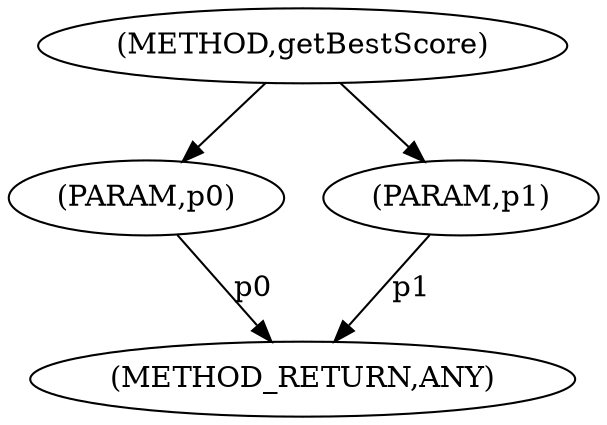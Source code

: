 digraph "getBestScore" {  
"1319" [label = <(METHOD,getBestScore)> ]
"1323" [label = <(METHOD_RETURN,ANY)> ]
"1320" [label = <(PARAM,p0)> ]
"1321" [label = <(PARAM,p1)> ]
  "1320" -> "1323"  [ label = "p0"] 
  "1321" -> "1323"  [ label = "p1"] 
  "1319" -> "1320" 
  "1319" -> "1321" 
}
